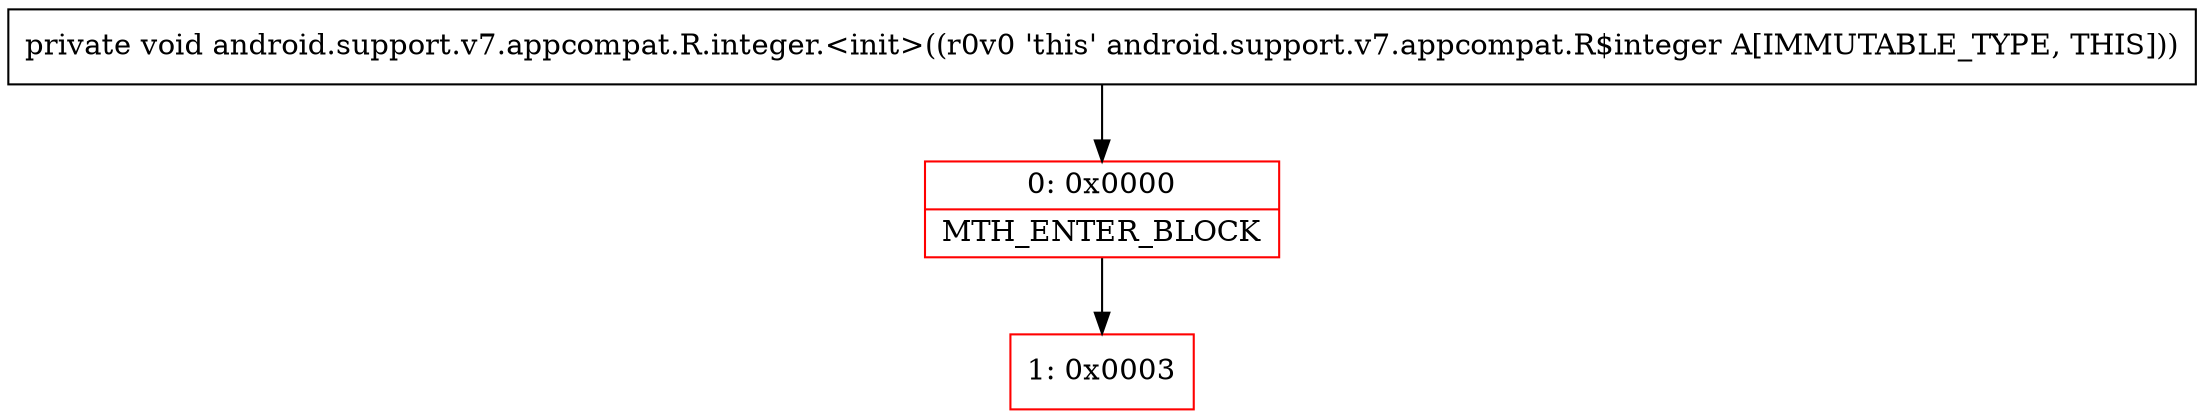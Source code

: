digraph "CFG forandroid.support.v7.appcompat.R.integer.\<init\>()V" {
subgraph cluster_Region_1952837906 {
label = "R(0)";
node [shape=record,color=blue];
}
Node_0 [shape=record,color=red,label="{0\:\ 0x0000|MTH_ENTER_BLOCK\l}"];
Node_1 [shape=record,color=red,label="{1\:\ 0x0003}"];
MethodNode[shape=record,label="{private void android.support.v7.appcompat.R.integer.\<init\>((r0v0 'this' android.support.v7.appcompat.R$integer A[IMMUTABLE_TYPE, THIS])) }"];
MethodNode -> Node_0;
Node_0 -> Node_1;
}

